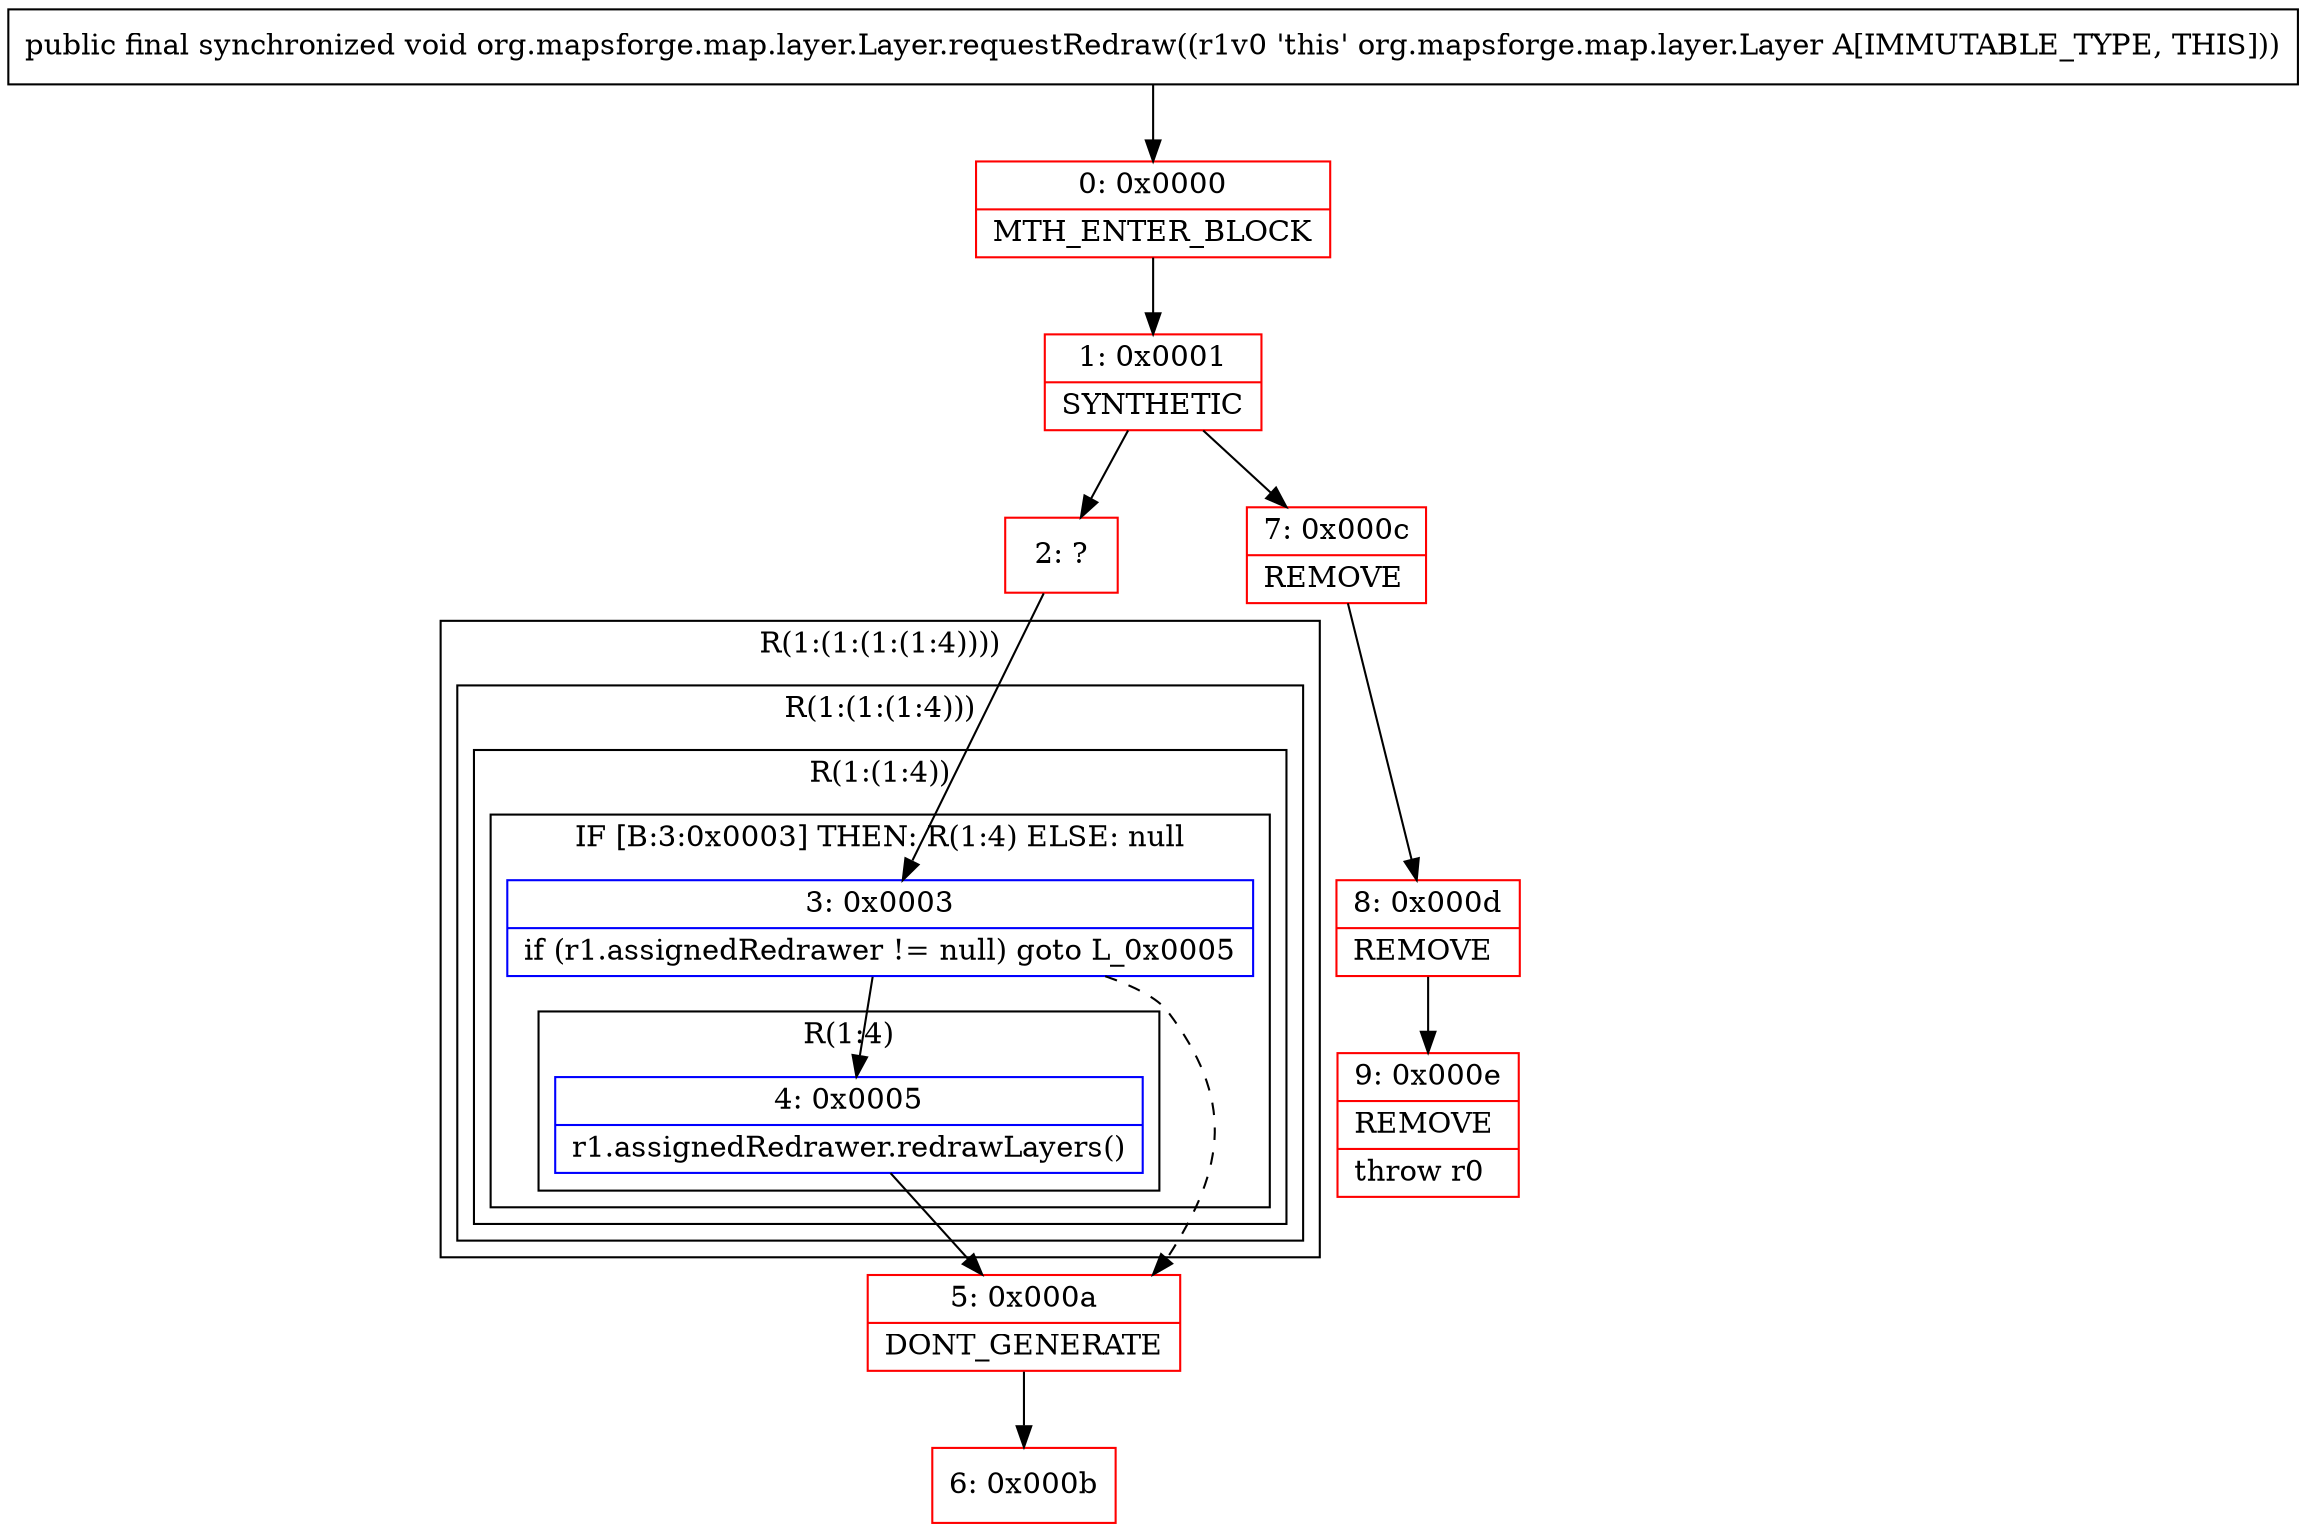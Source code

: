 digraph "CFG fororg.mapsforge.map.layer.Layer.requestRedraw()V" {
subgraph cluster_Region_200975437 {
label = "R(1:(1:(1:(1:4))))";
node [shape=record,color=blue];
subgraph cluster_Region_1595430860 {
label = "R(1:(1:(1:4)))";
node [shape=record,color=blue];
subgraph cluster_Region_1725171872 {
label = "R(1:(1:4))";
node [shape=record,color=blue];
subgraph cluster_IfRegion_1638198461 {
label = "IF [B:3:0x0003] THEN: R(1:4) ELSE: null";
node [shape=record,color=blue];
Node_3 [shape=record,label="{3\:\ 0x0003|if (r1.assignedRedrawer != null) goto L_0x0005\l}"];
subgraph cluster_Region_1059255304 {
label = "R(1:4)";
node [shape=record,color=blue];
Node_4 [shape=record,label="{4\:\ 0x0005|r1.assignedRedrawer.redrawLayers()\l}"];
}
}
}
}
}
Node_0 [shape=record,color=red,label="{0\:\ 0x0000|MTH_ENTER_BLOCK\l}"];
Node_1 [shape=record,color=red,label="{1\:\ 0x0001|SYNTHETIC\l}"];
Node_2 [shape=record,color=red,label="{2\:\ ?}"];
Node_5 [shape=record,color=red,label="{5\:\ 0x000a|DONT_GENERATE\l}"];
Node_6 [shape=record,color=red,label="{6\:\ 0x000b}"];
Node_7 [shape=record,color=red,label="{7\:\ 0x000c|REMOVE\l}"];
Node_8 [shape=record,color=red,label="{8\:\ 0x000d|REMOVE\l}"];
Node_9 [shape=record,color=red,label="{9\:\ 0x000e|REMOVE\l|throw r0\l}"];
MethodNode[shape=record,label="{public final synchronized void org.mapsforge.map.layer.Layer.requestRedraw((r1v0 'this' org.mapsforge.map.layer.Layer A[IMMUTABLE_TYPE, THIS])) }"];
MethodNode -> Node_0;
Node_3 -> Node_4;
Node_3 -> Node_5[style=dashed];
Node_4 -> Node_5;
Node_0 -> Node_1;
Node_1 -> Node_2;
Node_1 -> Node_7;
Node_2 -> Node_3;
Node_5 -> Node_6;
Node_7 -> Node_8;
Node_8 -> Node_9;
}

